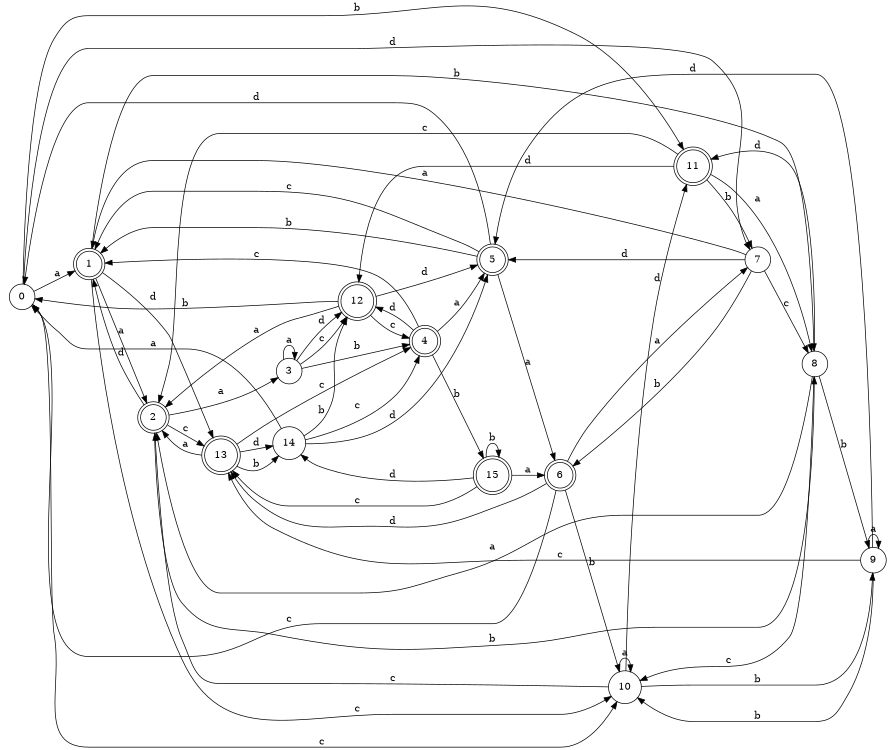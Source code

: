 digraph n13_5 {
__start0 [label="" shape="none"];

rankdir=LR;
size="8,5";

s0 [style="filled", color="black", fillcolor="white" shape="circle", label="0"];
s1 [style="rounded,filled", color="black", fillcolor="white" shape="doublecircle", label="1"];
s2 [style="rounded,filled", color="black", fillcolor="white" shape="doublecircle", label="2"];
s3 [style="filled", color="black", fillcolor="white" shape="circle", label="3"];
s4 [style="rounded,filled", color="black", fillcolor="white" shape="doublecircle", label="4"];
s5 [style="rounded,filled", color="black", fillcolor="white" shape="doublecircle", label="5"];
s6 [style="rounded,filled", color="black", fillcolor="white" shape="doublecircle", label="6"];
s7 [style="filled", color="black", fillcolor="white" shape="circle", label="7"];
s8 [style="filled", color="black", fillcolor="white" shape="circle", label="8"];
s9 [style="filled", color="black", fillcolor="white" shape="circle", label="9"];
s10 [style="filled", color="black", fillcolor="white" shape="circle", label="10"];
s11 [style="rounded,filled", color="black", fillcolor="white" shape="doublecircle", label="11"];
s12 [style="rounded,filled", color="black", fillcolor="white" shape="doublecircle", label="12"];
s13 [style="rounded,filled", color="black", fillcolor="white" shape="doublecircle", label="13"];
s14 [style="filled", color="black", fillcolor="white" shape="circle", label="14"];
s15 [style="rounded,filled", color="black", fillcolor="white" shape="doublecircle", label="15"];
s0 -> s1 [label="a"];
s0 -> s11 [label="b"];
s0 -> s10 [label="c"];
s0 -> s7 [label="d"];
s1 -> s2 [label="a"];
s1 -> s8 [label="b"];
s1 -> s10 [label="c"];
s1 -> s13 [label="d"];
s2 -> s3 [label="a"];
s2 -> s8 [label="b"];
s2 -> s13 [label="c"];
s2 -> s1 [label="d"];
s3 -> s3 [label="a"];
s3 -> s4 [label="b"];
s3 -> s12 [label="c"];
s3 -> s12 [label="d"];
s4 -> s5 [label="a"];
s4 -> s15 [label="b"];
s4 -> s1 [label="c"];
s4 -> s12 [label="d"];
s5 -> s6 [label="a"];
s5 -> s1 [label="b"];
s5 -> s1 [label="c"];
s5 -> s0 [label="d"];
s6 -> s7 [label="a"];
s6 -> s10 [label="b"];
s6 -> s0 [label="c"];
s6 -> s13 [label="d"];
s7 -> s1 [label="a"];
s7 -> s6 [label="b"];
s7 -> s8 [label="c"];
s7 -> s5 [label="d"];
s8 -> s2 [label="a"];
s8 -> s9 [label="b"];
s8 -> s10 [label="c"];
s8 -> s11 [label="d"];
s9 -> s9 [label="a"];
s9 -> s10 [label="b"];
s9 -> s13 [label="c"];
s9 -> s5 [label="d"];
s10 -> s10 [label="a"];
s10 -> s9 [label="b"];
s10 -> s2 [label="c"];
s10 -> s11 [label="d"];
s11 -> s8 [label="a"];
s11 -> s7 [label="b"];
s11 -> s2 [label="c"];
s11 -> s12 [label="d"];
s12 -> s2 [label="a"];
s12 -> s0 [label="b"];
s12 -> s4 [label="c"];
s12 -> s5 [label="d"];
s13 -> s2 [label="a"];
s13 -> s14 [label="b"];
s13 -> s4 [label="c"];
s13 -> s14 [label="d"];
s14 -> s0 [label="a"];
s14 -> s12 [label="b"];
s14 -> s4 [label="c"];
s14 -> s5 [label="d"];
s15 -> s6 [label="a"];
s15 -> s15 [label="b"];
s15 -> s13 [label="c"];
s15 -> s14 [label="d"];

}